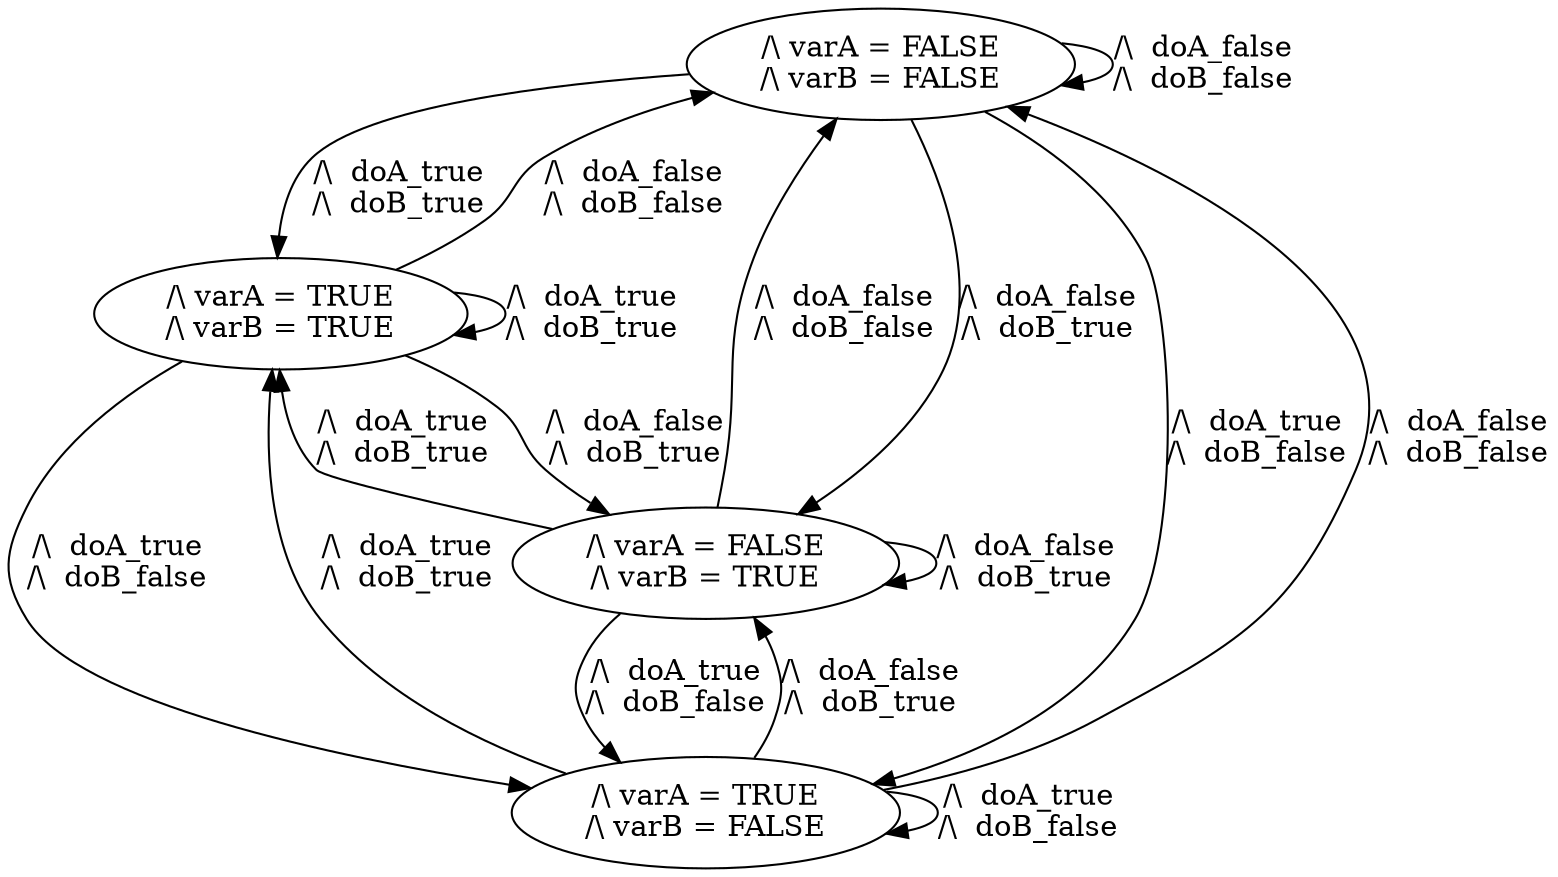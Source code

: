 digraph test {
"/\\ varA = FALSE
/\\ varB = FALSE
" -> "/\\ varA = TRUE
/\\ varB = TRUE
" [label="/\\  doA_true
/\\  doB_true
"];
"/\\ varA = FALSE
/\\ varB = FALSE
" -> "/\\ varA = TRUE
/\\ varB = FALSE
" [label="/\\  doA_true
/\\  doB_false
"];
"/\\ varA = FALSE
/\\ varB = FALSE
" -> "/\\ varA = FALSE
/\\ varB = TRUE
" [label="/\\  doA_false
/\\  doB_true
"];
"/\\ varA = FALSE
/\\ varB = FALSE
" -> "/\\ varA = FALSE
/\\ varB = FALSE
" [label="/\\  doA_false
/\\  doB_false
"];
"/\\ varA = TRUE
/\\ varB = TRUE
" -> "/\\ varA = TRUE
/\\ varB = TRUE
" [label="/\\  doA_true
/\\  doB_true
"];
"/\\ varA = TRUE
/\\ varB = TRUE
" -> "/\\ varA = TRUE
/\\ varB = FALSE
" [label="/\\  doA_true
/\\  doB_false
"];
"/\\ varA = TRUE
/\\ varB = TRUE
" -> "/\\ varA = FALSE
/\\ varB = TRUE
" [label="/\\  doA_false
/\\  doB_true
"];
"/\\ varA = TRUE
/\\ varB = TRUE
" -> "/\\ varA = FALSE
/\\ varB = FALSE
" [label="/\\  doA_false
/\\  doB_false
"];
"/\\ varA = TRUE
/\\ varB = FALSE
" -> "/\\ varA = TRUE
/\\ varB = TRUE
" [label="/\\  doA_true
/\\  doB_true
"];
"/\\ varA = TRUE
/\\ varB = FALSE
" -> "/\\ varA = TRUE
/\\ varB = FALSE
" [label="/\\  doA_true
/\\  doB_false
"];
"/\\ varA = TRUE
/\\ varB = FALSE
" -> "/\\ varA = FALSE
/\\ varB = TRUE
" [label="/\\  doA_false
/\\  doB_true
"];
"/\\ varA = TRUE
/\\ varB = FALSE
" -> "/\\ varA = FALSE
/\\ varB = FALSE
" [label="/\\  doA_false
/\\  doB_false
"];
"/\\ varA = FALSE
/\\ varB = TRUE
" -> "/\\ varA = TRUE
/\\ varB = TRUE
" [label="/\\  doA_true
/\\  doB_true
"];
"/\\ varA = FALSE
/\\ varB = TRUE
" -> "/\\ varA = TRUE
/\\ varB = FALSE
" [label="/\\  doA_true
/\\  doB_false
"];
"/\\ varA = FALSE
/\\ varB = TRUE
" -> "/\\ varA = FALSE
/\\ varB = TRUE
" [label="/\\  doA_false
/\\  doB_true
"];
"/\\ varA = FALSE
/\\ varB = TRUE
" -> "/\\ varA = FALSE
/\\ varB = FALSE
" [label="/\\  doA_false
/\\  doB_false
"];
}
